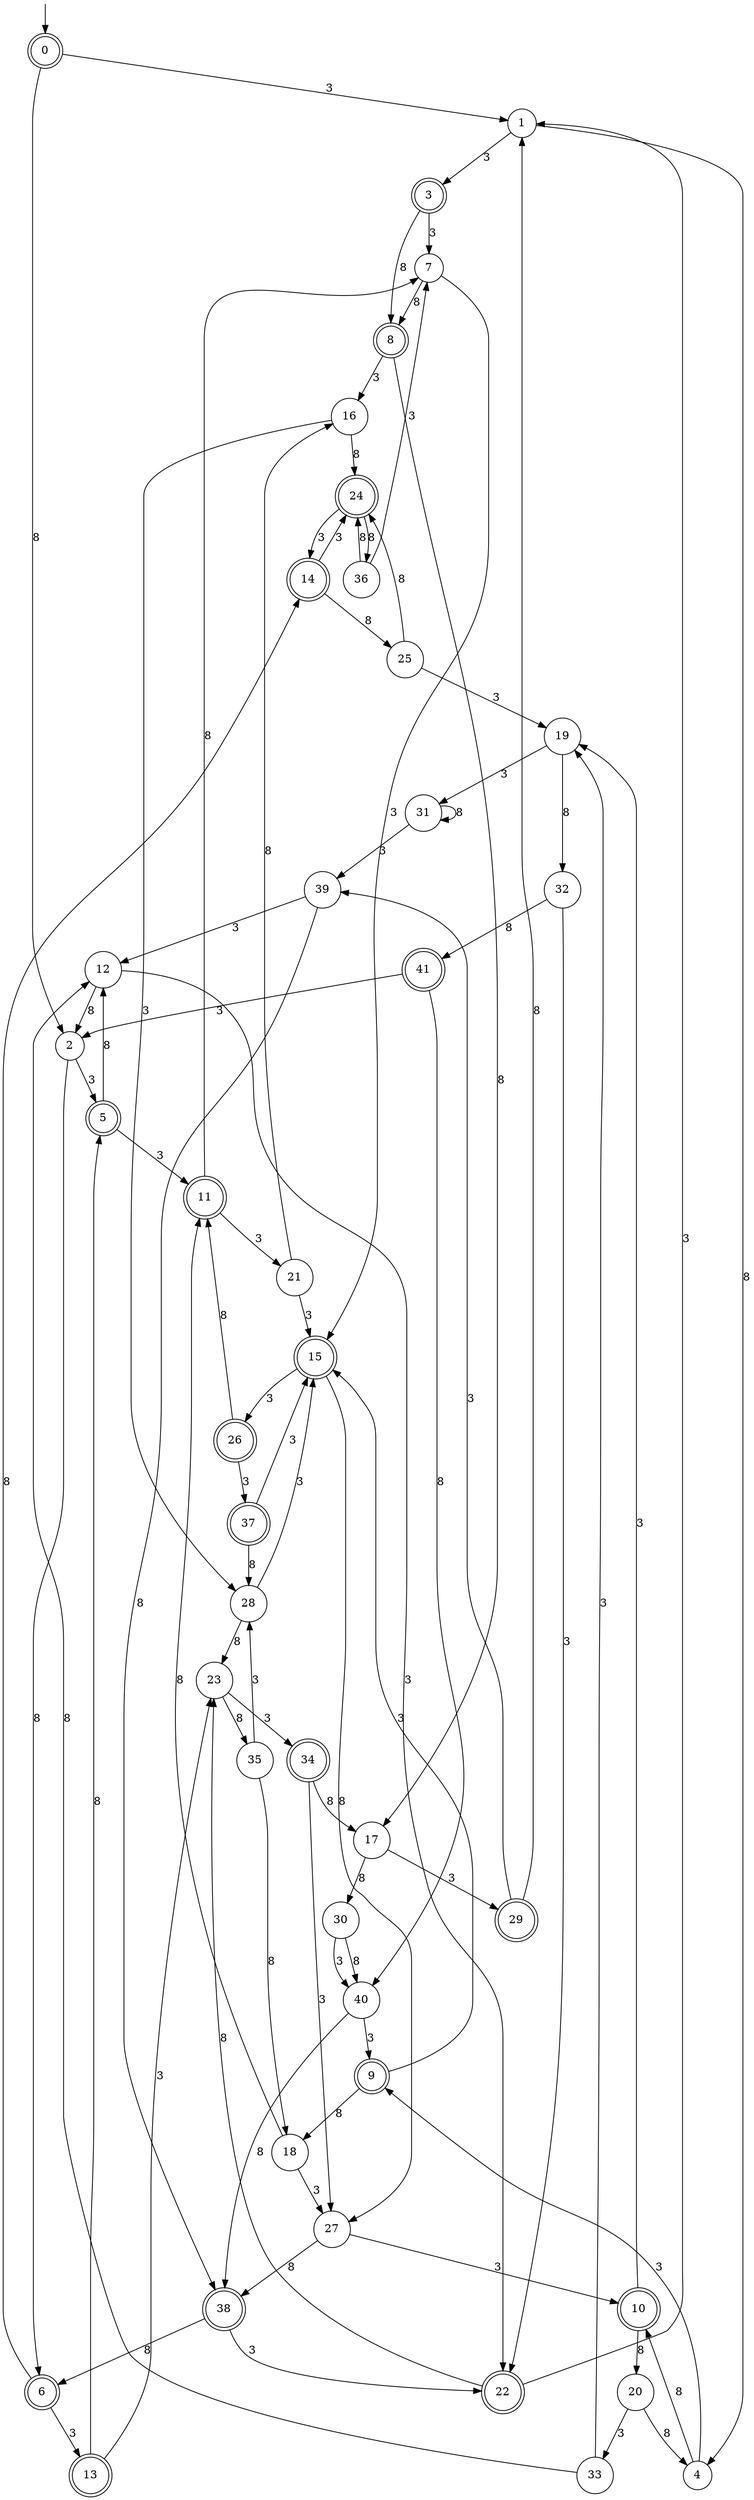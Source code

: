 digraph g {

	s0 [shape="doublecircle" label="0"];
	s1 [shape="circle" label="1"];
	s2 [shape="circle" label="2"];
	s3 [shape="doublecircle" label="3"];
	s4 [shape="circle" label="4"];
	s5 [shape="doublecircle" label="5"];
	s6 [shape="doublecircle" label="6"];
	s7 [shape="circle" label="7"];
	s8 [shape="doublecircle" label="8"];
	s9 [shape="doublecircle" label="9"];
	s10 [shape="doublecircle" label="10"];
	s11 [shape="doublecircle" label="11"];
	s12 [shape="circle" label="12"];
	s13 [shape="doublecircle" label="13"];
	s14 [shape="doublecircle" label="14"];
	s15 [shape="doublecircle" label="15"];
	s16 [shape="circle" label="16"];
	s17 [shape="circle" label="17"];
	s18 [shape="circle" label="18"];
	s19 [shape="circle" label="19"];
	s20 [shape="circle" label="20"];
	s21 [shape="circle" label="21"];
	s22 [shape="doublecircle" label="22"];
	s23 [shape="circle" label="23"];
	s24 [shape="doublecircle" label="24"];
	s25 [shape="circle" label="25"];
	s26 [shape="doublecircle" label="26"];
	s27 [shape="circle" label="27"];
	s28 [shape="circle" label="28"];
	s29 [shape="doublecircle" label="29"];
	s30 [shape="circle" label="30"];
	s31 [shape="circle" label="31"];
	s32 [shape="circle" label="32"];
	s33 [shape="circle" label="33"];
	s34 [shape="doublecircle" label="34"];
	s35 [shape="circle" label="35"];
	s36 [shape="circle" label="36"];
	s37 [shape="doublecircle" label="37"];
	s38 [shape="doublecircle" label="38"];
	s39 [shape="circle" label="39"];
	s40 [shape="circle" label="40"];
	s41 [shape="doublecircle" label="41"];
	s0 -> s1 [label="3"];
	s0 -> s2 [label="8"];
	s1 -> s3 [label="3"];
	s1 -> s4 [label="8"];
	s2 -> s5 [label="3"];
	s2 -> s6 [label="8"];
	s3 -> s7 [label="3"];
	s3 -> s8 [label="8"];
	s4 -> s9 [label="3"];
	s4 -> s10 [label="8"];
	s5 -> s11 [label="3"];
	s5 -> s12 [label="8"];
	s6 -> s13 [label="3"];
	s6 -> s14 [label="8"];
	s7 -> s15 [label="3"];
	s7 -> s8 [label="8"];
	s8 -> s16 [label="3"];
	s8 -> s17 [label="8"];
	s9 -> s15 [label="3"];
	s9 -> s18 [label="8"];
	s10 -> s19 [label="3"];
	s10 -> s20 [label="8"];
	s11 -> s21 [label="3"];
	s11 -> s7 [label="8"];
	s12 -> s22 [label="3"];
	s12 -> s2 [label="8"];
	s13 -> s23 [label="3"];
	s13 -> s5 [label="8"];
	s14 -> s24 [label="3"];
	s14 -> s25 [label="8"];
	s15 -> s26 [label="3"];
	s15 -> s27 [label="8"];
	s16 -> s28 [label="3"];
	s16 -> s24 [label="8"];
	s17 -> s29 [label="3"];
	s17 -> s30 [label="8"];
	s18 -> s27 [label="3"];
	s18 -> s11 [label="8"];
	s19 -> s31 [label="3"];
	s19 -> s32 [label="8"];
	s20 -> s33 [label="3"];
	s20 -> s4 [label="8"];
	s21 -> s15 [label="3"];
	s21 -> s16 [label="8"];
	s22 -> s1 [label="3"];
	s22 -> s23 [label="8"];
	s23 -> s34 [label="3"];
	s23 -> s35 [label="8"];
	s24 -> s14 [label="3"];
	s24 -> s36 [label="8"];
	s25 -> s19 [label="3"];
	s25 -> s24 [label="8"];
	s26 -> s37 [label="3"];
	s26 -> s11 [label="8"];
	s27 -> s10 [label="3"];
	s27 -> s38 [label="8"];
	s28 -> s15 [label="3"];
	s28 -> s23 [label="8"];
	s29 -> s39 [label="3"];
	s29 -> s1 [label="8"];
	s30 -> s40 [label="3"];
	s30 -> s40 [label="8"];
	s31 -> s39 [label="3"];
	s31 -> s31 [label="8"];
	s32 -> s22 [label="3"];
	s32 -> s41 [label="8"];
	s33 -> s19 [label="3"];
	s33 -> s12 [label="8"];
	s34 -> s27 [label="3"];
	s34 -> s17 [label="8"];
	s35 -> s28 [label="3"];
	s35 -> s18 [label="8"];
	s36 -> s7 [label="3"];
	s36 -> s24 [label="8"];
	s37 -> s15 [label="3"];
	s37 -> s28 [label="8"];
	s38 -> s22 [label="3"];
	s38 -> s6 [label="8"];
	s39 -> s12 [label="3"];
	s39 -> s38 [label="8"];
	s40 -> s9 [label="3"];
	s40 -> s38 [label="8"];
	s41 -> s2 [label="3"];
	s41 -> s40 [label="8"];

__start0 [label="" shape="none" width="0" height="0"];
__start0 -> s0;

}
